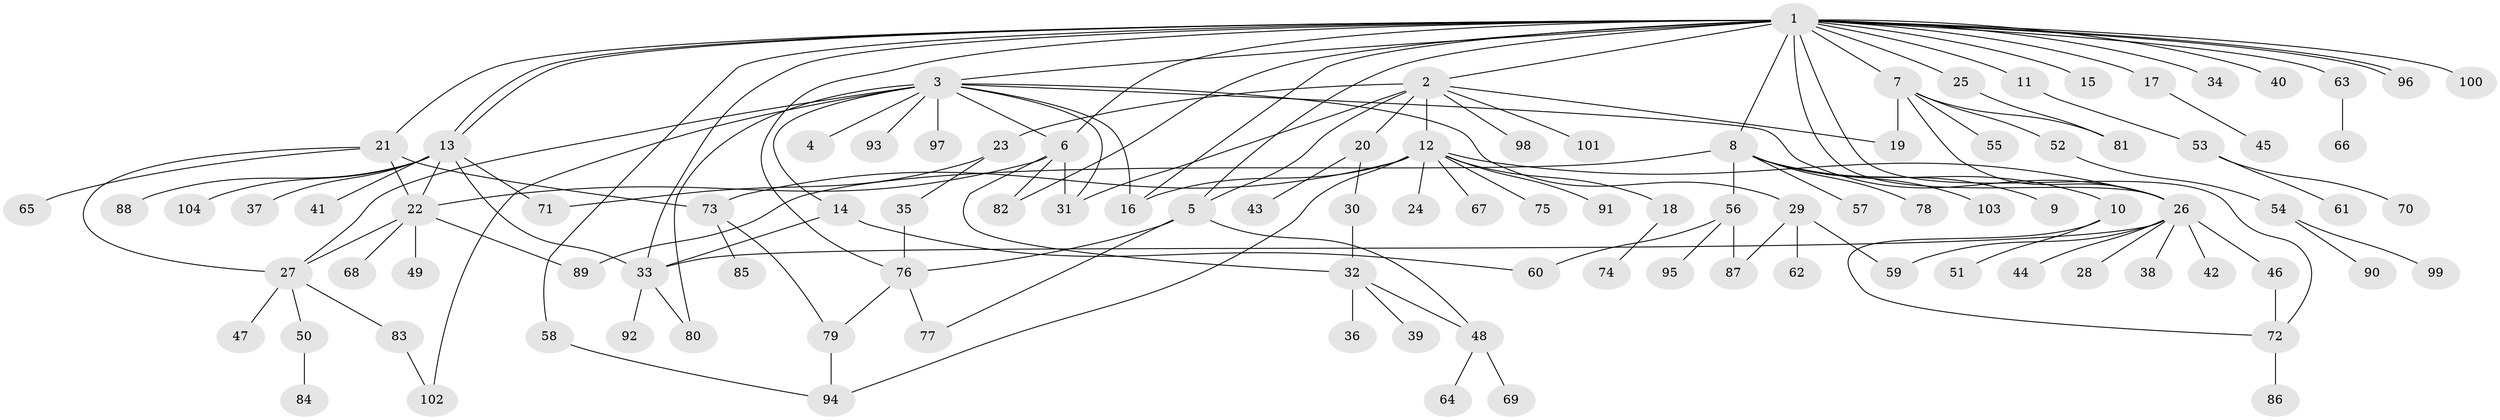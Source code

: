 // Generated by graph-tools (version 1.1) at 2025/14/03/09/25 04:14:26]
// undirected, 104 vertices, 142 edges
graph export_dot {
graph [start="1"]
  node [color=gray90,style=filled];
  1;
  2;
  3;
  4;
  5;
  6;
  7;
  8;
  9;
  10;
  11;
  12;
  13;
  14;
  15;
  16;
  17;
  18;
  19;
  20;
  21;
  22;
  23;
  24;
  25;
  26;
  27;
  28;
  29;
  30;
  31;
  32;
  33;
  34;
  35;
  36;
  37;
  38;
  39;
  40;
  41;
  42;
  43;
  44;
  45;
  46;
  47;
  48;
  49;
  50;
  51;
  52;
  53;
  54;
  55;
  56;
  57;
  58;
  59;
  60;
  61;
  62;
  63;
  64;
  65;
  66;
  67;
  68;
  69;
  70;
  71;
  72;
  73;
  74;
  75;
  76;
  77;
  78;
  79;
  80;
  81;
  82;
  83;
  84;
  85;
  86;
  87;
  88;
  89;
  90;
  91;
  92;
  93;
  94;
  95;
  96;
  97;
  98;
  99;
  100;
  101;
  102;
  103;
  104;
  1 -- 2;
  1 -- 3;
  1 -- 5;
  1 -- 6;
  1 -- 7;
  1 -- 8;
  1 -- 11;
  1 -- 13;
  1 -- 13;
  1 -- 15;
  1 -- 16;
  1 -- 17;
  1 -- 21;
  1 -- 25;
  1 -- 26;
  1 -- 33;
  1 -- 34;
  1 -- 40;
  1 -- 58;
  1 -- 63;
  1 -- 72;
  1 -- 76;
  1 -- 82;
  1 -- 96;
  1 -- 96;
  1 -- 100;
  2 -- 5;
  2 -- 12;
  2 -- 19;
  2 -- 20;
  2 -- 23;
  2 -- 31;
  2 -- 98;
  2 -- 101;
  3 -- 4;
  3 -- 6;
  3 -- 14;
  3 -- 16;
  3 -- 26;
  3 -- 27;
  3 -- 29;
  3 -- 31;
  3 -- 80;
  3 -- 93;
  3 -- 97;
  3 -- 102;
  5 -- 48;
  5 -- 76;
  5 -- 77;
  6 -- 22;
  6 -- 31;
  6 -- 32;
  6 -- 82;
  7 -- 19;
  7 -- 26;
  7 -- 52;
  7 -- 55;
  7 -- 81;
  8 -- 9;
  8 -- 10;
  8 -- 56;
  8 -- 57;
  8 -- 78;
  8 -- 89;
  8 -- 103;
  10 -- 51;
  10 -- 72;
  11 -- 53;
  12 -- 16;
  12 -- 18;
  12 -- 24;
  12 -- 26;
  12 -- 67;
  12 -- 73;
  12 -- 75;
  12 -- 91;
  12 -- 94;
  13 -- 22;
  13 -- 33;
  13 -- 37;
  13 -- 41;
  13 -- 71;
  13 -- 88;
  13 -- 104;
  14 -- 33;
  14 -- 60;
  17 -- 45;
  18 -- 74;
  20 -- 30;
  20 -- 43;
  21 -- 22;
  21 -- 27;
  21 -- 65;
  21 -- 73;
  22 -- 27;
  22 -- 49;
  22 -- 68;
  22 -- 89;
  23 -- 35;
  23 -- 71;
  25 -- 81;
  26 -- 28;
  26 -- 33;
  26 -- 38;
  26 -- 42;
  26 -- 44;
  26 -- 46;
  26 -- 59;
  27 -- 47;
  27 -- 50;
  27 -- 83;
  29 -- 59;
  29 -- 62;
  29 -- 87;
  30 -- 32;
  32 -- 36;
  32 -- 39;
  32 -- 48;
  33 -- 80;
  33 -- 92;
  35 -- 76;
  46 -- 72;
  48 -- 64;
  48 -- 69;
  50 -- 84;
  52 -- 54;
  53 -- 61;
  53 -- 70;
  54 -- 90;
  54 -- 99;
  56 -- 60;
  56 -- 87;
  56 -- 95;
  58 -- 94;
  63 -- 66;
  72 -- 86;
  73 -- 79;
  73 -- 85;
  76 -- 77;
  76 -- 79;
  79 -- 94;
  83 -- 102;
}
